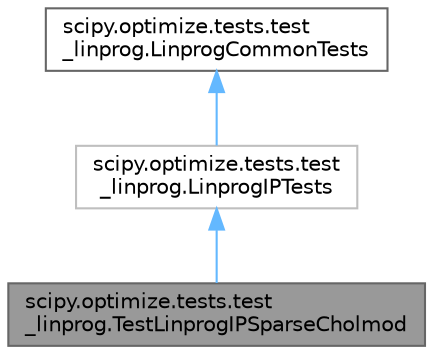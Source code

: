 digraph "scipy.optimize.tests.test_linprog.TestLinprogIPSparseCholmod"
{
 // LATEX_PDF_SIZE
  bgcolor="transparent";
  edge [fontname=Helvetica,fontsize=10,labelfontname=Helvetica,labelfontsize=10];
  node [fontname=Helvetica,fontsize=10,shape=box,height=0.2,width=0.4];
  Node1 [id="Node000001",label="scipy.optimize.tests.test\l_linprog.TestLinprogIPSparseCholmod",height=0.2,width=0.4,color="gray40", fillcolor="grey60", style="filled", fontcolor="black",tooltip=" "];
  Node2 -> Node1 [id="edge1_Node000001_Node000002",dir="back",color="steelblue1",style="solid",tooltip=" "];
  Node2 [id="Node000002",label="scipy.optimize.tests.test\l_linprog.LinprogIPTests",height=0.2,width=0.4,color="grey75", fillcolor="white", style="filled",URL="$d9/db6/classscipy_1_1optimize_1_1tests_1_1test__linprog_1_1LinprogIPTests.html",tooltip=" "];
  Node3 -> Node2 [id="edge2_Node000002_Node000003",dir="back",color="steelblue1",style="solid",tooltip=" "];
  Node3 [id="Node000003",label="scipy.optimize.tests.test\l_linprog.LinprogCommonTests",height=0.2,width=0.4,color="gray40", fillcolor="white", style="filled",URL="$d8/d54/classscipy_1_1optimize_1_1tests_1_1test__linprog_1_1LinprogCommonTests.html",tooltip="Common Tests #."];
}
